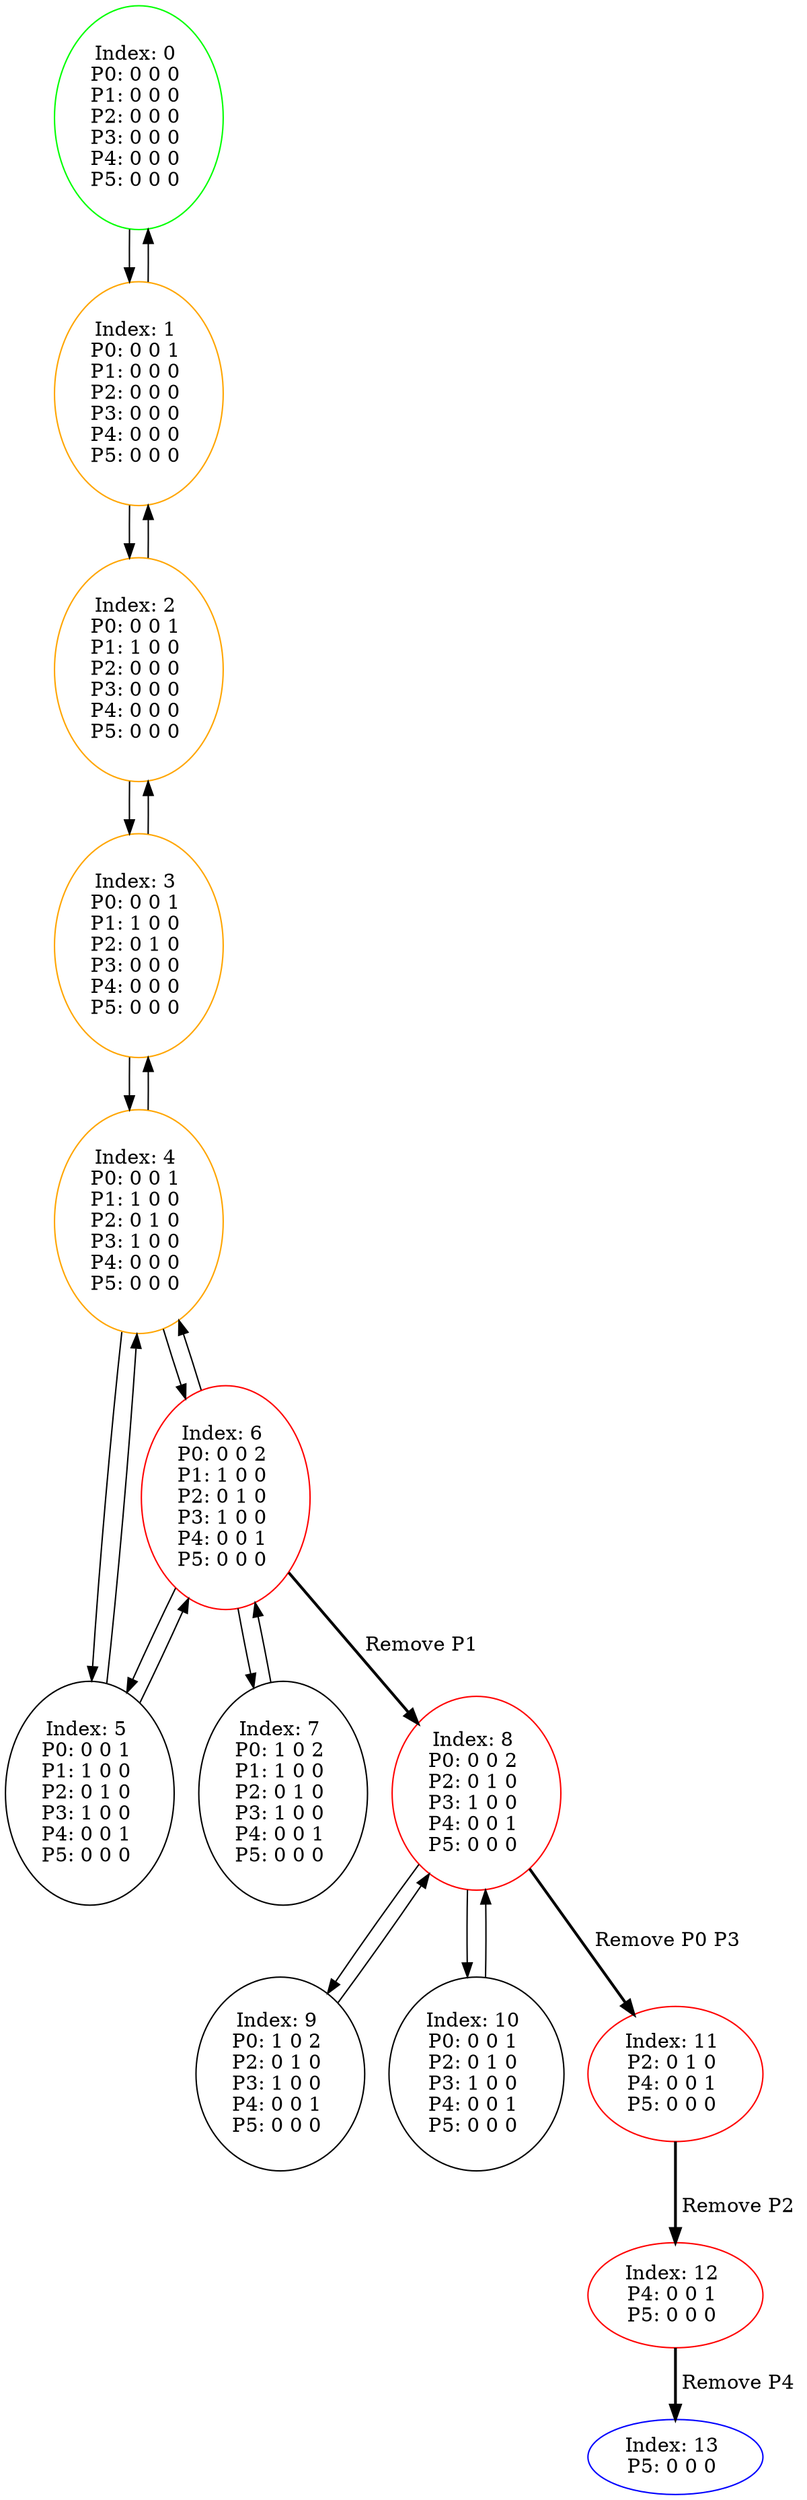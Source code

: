 digraph G {
color = "black"
0[label = "Index: 0 
P0: 0 0 0 
P1: 0 0 0 
P2: 0 0 0 
P3: 0 0 0 
P4: 0 0 0 
P5: 0 0 0 
", color = "green"]
1[label = "Index: 1 
P0: 0 0 1 
P1: 0 0 0 
P2: 0 0 0 
P3: 0 0 0 
P4: 0 0 0 
P5: 0 0 0 
", color = "orange"]
2[label = "Index: 2 
P0: 0 0 1 
P1: 1 0 0 
P2: 0 0 0 
P3: 0 0 0 
P4: 0 0 0 
P5: 0 0 0 
", color = "orange"]
3[label = "Index: 3 
P0: 0 0 1 
P1: 1 0 0 
P2: 0 1 0 
P3: 0 0 0 
P4: 0 0 0 
P5: 0 0 0 
", color = "orange"]
4[label = "Index: 4 
P0: 0 0 1 
P1: 1 0 0 
P2: 0 1 0 
P3: 1 0 0 
P4: 0 0 0 
P5: 0 0 0 
", color = "orange"]
5[label = "Index: 5 
P0: 0 0 1 
P1: 1 0 0 
P2: 0 1 0 
P3: 1 0 0 
P4: 0 0 1 
P5: 0 0 0 
"]
6[label = "Index: 6 
P0: 0 0 2 
P1: 1 0 0 
P2: 0 1 0 
P3: 1 0 0 
P4: 0 0 1 
P5: 0 0 0 
", color = "red"]
7[label = "Index: 7 
P0: 1 0 2 
P1: 1 0 0 
P2: 0 1 0 
P3: 1 0 0 
P4: 0 0 1 
P5: 0 0 0 
"]
8[label = "Index: 8 
P0: 0 0 2 
P2: 0 1 0 
P3: 1 0 0 
P4: 0 0 1 
P5: 0 0 0 
", color = "red"]
9[label = "Index: 9 
P0: 1 0 2 
P2: 0 1 0 
P3: 1 0 0 
P4: 0 0 1 
P5: 0 0 0 
"]
10[label = "Index: 10 
P0: 0 0 1 
P2: 0 1 0 
P3: 1 0 0 
P4: 0 0 1 
P5: 0 0 0 
"]
11[label = "Index: 11 
P2: 0 1 0 
P4: 0 0 1 
P5: 0 0 0 
", color = "red"]
12[label = "Index: 12 
P4: 0 0 1 
P5: 0 0 0 
", color = "red"]
13[label = "Index: 13 
P5: 0 0 0 
", color = "blue"]
0 -> 1

1 -> 0
1 -> 2

2 -> 1
2 -> 3

3 -> 2
3 -> 4

4 -> 3
4 -> 5
4 -> 6

5 -> 4
5 -> 6

6 -> 4
6 -> 5
6 -> 7
6 -> 8[style=bold label=" Remove P1 "];


7 -> 6

8 -> 9
8 -> 10
8 -> 11[style=bold label=" Remove P0 P3 "];


9 -> 8

10 -> 8

11 -> 12[style=bold label=" Remove P2 "];


12 -> 13[style=bold label=" Remove P4 "];


}
